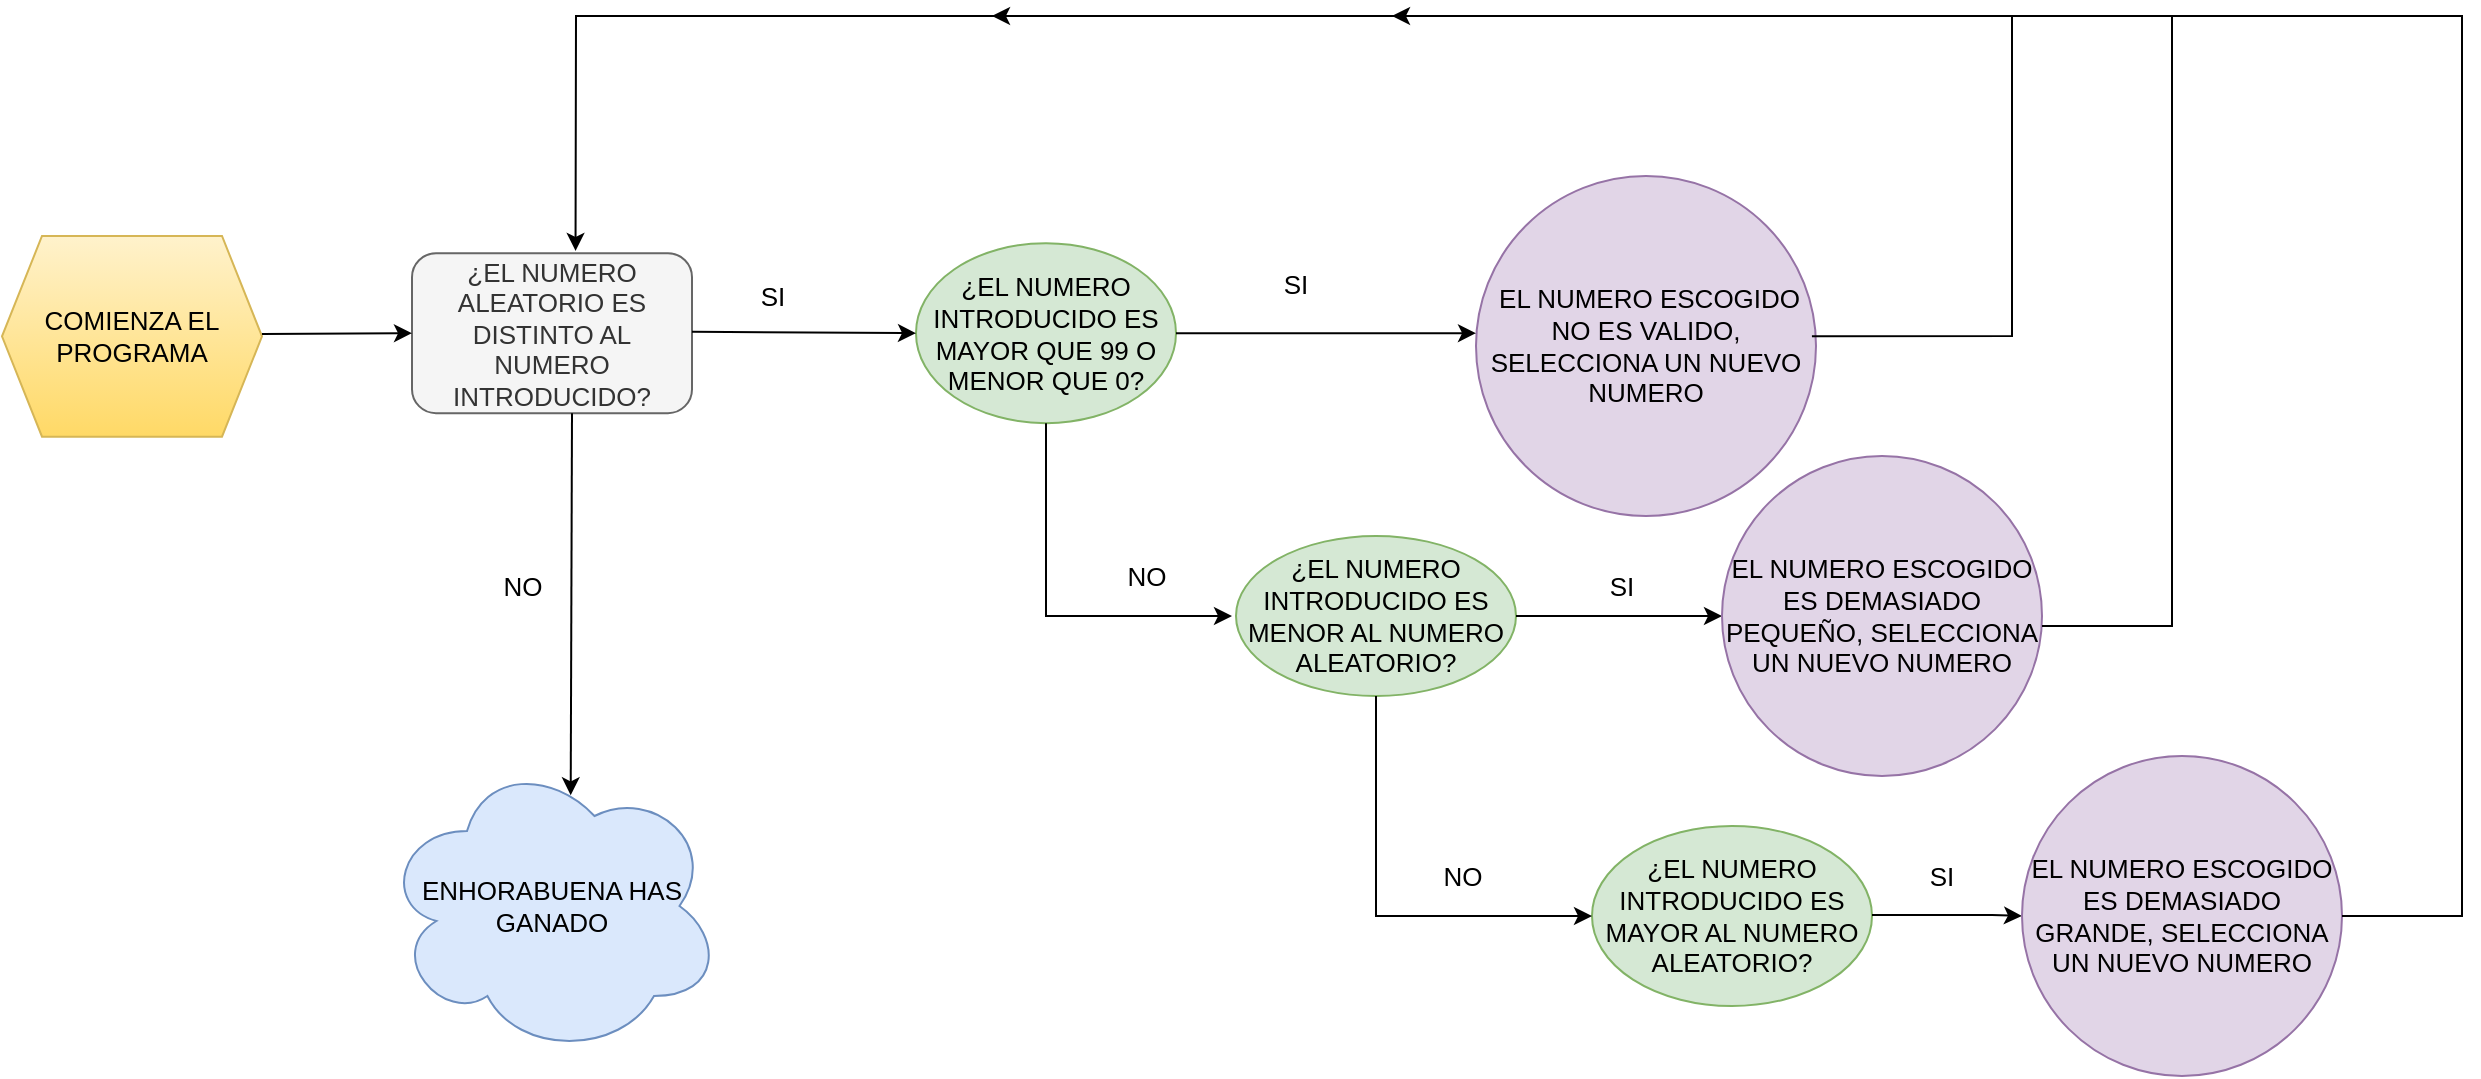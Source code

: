 <mxfile version="15.6.8" type="github"><diagram id="FTXJP4AxNm-HWmkDAblg" name="Page-1"><mxGraphModel dx="2331" dy="1850" grid="1" gridSize="10" guides="1" tooltips="1" connect="1" arrows="1" fold="1" page="1" pageScale="1" pageWidth="827" pageHeight="1169" math="0" shadow="0"><root><mxCell id="0"/><mxCell id="1" parent="0"/><mxCell id="XkxN09DI5W9OozfoWupy-3" value="¿EL NUMERO ALEATORIO ES DISTINTO AL NUMERO INTRODUCIDO?" style="rounded=1;whiteSpace=wrap;html=1;fontSize=13;fillColor=#f5f5f5;fontColor=#333333;strokeColor=#666666;" vertex="1" parent="1"><mxGeometry x="-505" y="-311.43" width="140" height="80" as="geometry"/></mxCell><mxCell id="XkxN09DI5W9OozfoWupy-6" value="¿EL NUMERO INTRODUCIDO ES MAYOR AL NUMERO ALEATORIO?" style="ellipse;whiteSpace=wrap;html=1;rounded=1;fontSize=13;fillColor=#d5e8d4;strokeColor=#82b366;" vertex="1" parent="1"><mxGeometry x="85" y="-25" width="140" height="90" as="geometry"/></mxCell><mxCell id="XkxN09DI5W9OozfoWupy-12" value="¿EL NUMERO INTRODUCIDO ES MENOR AL NUMERO ALEATORIO?" style="ellipse;whiteSpace=wrap;html=1;fontSize=13;fillColor=#d5e8d4;strokeColor=#82b366;" vertex="1" parent="1"><mxGeometry x="-93" y="-170" width="140" height="80" as="geometry"/></mxCell><mxCell id="XkxN09DI5W9OozfoWupy-14" value="¿EL NUMERO INTRODUCIDO ES MAYOR QUE 99 O MENOR QUE 0?" style="ellipse;whiteSpace=wrap;html=1;fontSize=13;fillColor=#d5e8d4;strokeColor=#82b366;" vertex="1" parent="1"><mxGeometry x="-253" y="-316.43" width="130" height="90" as="geometry"/></mxCell><mxCell id="XkxN09DI5W9OozfoWupy-16" value="SI" style="text;html=1;strokeColor=none;fillColor=none;align=center;verticalAlign=middle;whiteSpace=wrap;rounded=0;fontSize=13;" vertex="1" parent="1"><mxGeometry x="230" y="-15" width="60" height="30" as="geometry"/></mxCell><mxCell id="XkxN09DI5W9OozfoWupy-17" value="SI" style="text;html=1;strokeColor=none;fillColor=none;align=center;verticalAlign=middle;whiteSpace=wrap;rounded=0;fontSize=13;" vertex="1" parent="1"><mxGeometry x="70" y="-160" width="60" height="30" as="geometry"/></mxCell><mxCell id="XkxN09DI5W9OozfoWupy-20" value="SI" style="text;html=1;strokeColor=none;fillColor=none;align=center;verticalAlign=middle;whiteSpace=wrap;rounded=0;fontSize=13;" vertex="1" parent="1"><mxGeometry x="-93" y="-311.43" width="60" height="30" as="geometry"/></mxCell><mxCell id="XkxN09DI5W9OozfoWupy-27" value="" style="endArrow=classic;html=1;rounded=0;fontSize=13;" edge="1" parent="1"><mxGeometry width="50" height="50" relative="1" as="geometry"><mxPoint x="225" y="19.5" as="sourcePoint"/><mxPoint x="300" y="20" as="targetPoint"/><Array as="points"><mxPoint x="285" y="19.5"/></Array></mxGeometry></mxCell><mxCell id="XkxN09DI5W9OozfoWupy-30" value="EL NUMERO ESCOGIDO ES DEMASIADO GRANDE, SELECCIONA UN NUEVO NUMERO" style="ellipse;whiteSpace=wrap;html=1;aspect=fixed;fontSize=13;fillColor=#e1d5e7;strokeColor=#9673a6;" vertex="1" parent="1"><mxGeometry x="300" y="-60" width="160" height="160" as="geometry"/></mxCell><mxCell id="XkxN09DI5W9OozfoWupy-31" value="&amp;nbsp;EL NUMERO ESCOGIDO NO ES VALIDO, SELECCIONA UN NUEVO NUMERO" style="ellipse;whiteSpace=wrap;html=1;aspect=fixed;fontSize=13;fillColor=#e1d5e7;strokeColor=#9673a6;" vertex="1" parent="1"><mxGeometry x="27" y="-350" width="170" height="170" as="geometry"/></mxCell><mxCell id="XkxN09DI5W9OozfoWupy-32" value="" style="endArrow=classic;html=1;rounded=0;fontSize=13;entryX=0.584;entryY=-0.014;entryDx=0;entryDy=0;entryPerimeter=0;exitX=0.988;exitY=0.471;exitDx=0;exitDy=0;exitPerimeter=0;" edge="1" parent="1" source="XkxN09DI5W9OozfoWupy-31" target="XkxN09DI5W9OozfoWupy-3"><mxGeometry width="50" height="50" relative="1" as="geometry"><mxPoint x="195" y="-550" as="sourcePoint"/><mxPoint x="-425" y="-320" as="targetPoint"/><Array as="points"><mxPoint x="295" y="-270"/><mxPoint x="295" y="-430"/><mxPoint x="-423" y="-430"/></Array></mxGeometry></mxCell><mxCell id="XkxN09DI5W9OozfoWupy-36" value="" style="endArrow=classic;html=1;rounded=0;fontSize=13;entryX=0;entryY=0.5;entryDx=0;entryDy=0;" edge="1" parent="1" target="XkxN09DI5W9OozfoWupy-37"><mxGeometry width="50" height="50" relative="1" as="geometry"><mxPoint x="47" y="-130" as="sourcePoint"/><mxPoint x="147" y="-130" as="targetPoint"/></mxGeometry></mxCell><mxCell id="XkxN09DI5W9OozfoWupy-37" value="EL NUMERO ESCOGIDO ES DEMASIADO PEQUEÑO, SELECCIONA UN NUEVO NUMERO" style="ellipse;whiteSpace=wrap;html=1;aspect=fixed;fontSize=13;fillColor=#e1d5e7;strokeColor=#9673a6;" vertex="1" parent="1"><mxGeometry x="150" y="-210" width="160" height="160" as="geometry"/></mxCell><mxCell id="XkxN09DI5W9OozfoWupy-46" value="" style="endArrow=classic;html=1;rounded=0;fontSize=13;" edge="1" parent="1"><mxGeometry width="50" height="50" relative="1" as="geometry"><mxPoint x="-123" y="-271.43" as="sourcePoint"/><mxPoint x="27" y="-271.43" as="targetPoint"/></mxGeometry></mxCell><mxCell id="XkxN09DI5W9OozfoWupy-48" value="" style="endArrow=classic;html=1;rounded=0;fontSize=13;exitX=0.5;exitY=1;exitDx=0;exitDy=0;" edge="1" parent="1" source="XkxN09DI5W9OozfoWupy-14"><mxGeometry width="50" height="50" relative="1" as="geometry"><mxPoint x="-188" y="-210" as="sourcePoint"/><mxPoint x="-95" y="-130" as="targetPoint"/><Array as="points"><mxPoint x="-188" y="-130"/></Array></mxGeometry></mxCell><mxCell id="XkxN09DI5W9OozfoWupy-49" value="NO" style="text;html=1;align=center;verticalAlign=middle;resizable=0;points=[];autosize=1;strokeColor=none;fillColor=none;fontSize=13;" vertex="1" parent="1"><mxGeometry x="-153" y="-160" width="30" height="20" as="geometry"/></mxCell><mxCell id="XkxN09DI5W9OozfoWupy-56" value="" style="endArrow=classic;html=1;rounded=0;fontSize=13;" edge="1" parent="1"><mxGeometry width="50" height="50" relative="1" as="geometry"><mxPoint x="-23" y="-90" as="sourcePoint"/><mxPoint x="85" y="20" as="targetPoint"/><Array as="points"><mxPoint x="-23" y="20"/></Array></mxGeometry></mxCell><mxCell id="XkxN09DI5W9OozfoWupy-61" value="" style="endArrow=classic;html=1;rounded=0;fontSize=13;entryX=0;entryY=0.5;entryDx=0;entryDy=0;" edge="1" parent="1" target="XkxN09DI5W9OozfoWupy-14"><mxGeometry width="50" height="50" relative="1" as="geometry"><mxPoint x="-365" y="-272.14" as="sourcePoint"/><mxPoint x="-255" y="-272" as="targetPoint"/></mxGeometry></mxCell><mxCell id="XkxN09DI5W9OozfoWupy-64" value="NO" style="text;html=1;align=center;verticalAlign=middle;resizable=0;points=[];autosize=1;strokeColor=none;fillColor=none;fontSize=13;" vertex="1" parent="1"><mxGeometry x="5" y="-10" width="30" height="20" as="geometry"/></mxCell><mxCell id="XkxN09DI5W9OozfoWupy-71" value="" style="endArrow=classic;html=1;rounded=0;fontSize=13;" edge="1" parent="1"><mxGeometry width="50" height="50" relative="1" as="geometry"><mxPoint x="310" y="-125" as="sourcePoint"/><mxPoint x="-215" y="-430" as="targetPoint"/><Array as="points"><mxPoint x="375" y="-125"/><mxPoint x="375" y="-430"/></Array></mxGeometry></mxCell><mxCell id="XkxN09DI5W9OozfoWupy-73" value="" style="endArrow=classic;html=1;rounded=0;fontSize=13;exitX=1;exitY=0.5;exitDx=0;exitDy=0;" edge="1" parent="1" source="XkxN09DI5W9OozfoWupy-30"><mxGeometry width="50" height="50" relative="1" as="geometry"><mxPoint x="535" y="25" as="sourcePoint"/><mxPoint x="-15" y="-430" as="targetPoint"/><Array as="points"><mxPoint x="520" y="20"/><mxPoint x="520" y="-430"/></Array></mxGeometry></mxCell><mxCell id="XkxN09DI5W9OozfoWupy-74" value="SI" style="text;html=1;align=center;verticalAlign=middle;resizable=0;points=[];autosize=1;strokeColor=none;fillColor=none;fontSize=13;" vertex="1" parent="1"><mxGeometry x="-340" y="-300" width="30" height="20" as="geometry"/></mxCell><mxCell id="XkxN09DI5W9OozfoWupy-75" value="" style="endArrow=classic;html=1;rounded=0;fontSize=13;entryX=0.555;entryY=0.131;entryDx=0;entryDy=0;entryPerimeter=0;" edge="1" parent="1" target="XkxN09DI5W9OozfoWupy-76"><mxGeometry width="50" height="50" relative="1" as="geometry"><mxPoint x="-425" y="-231.43" as="sourcePoint"/><mxPoint x="-425" y="-41.43" as="targetPoint"/></mxGeometry></mxCell><mxCell id="XkxN09DI5W9OozfoWupy-76" value="ENHORABUENA HAS GANADO" style="ellipse;shape=cloud;whiteSpace=wrap;html=1;fontSize=13;fillColor=#dae8fc;strokeColor=#6c8ebf;" vertex="1" parent="1"><mxGeometry x="-520" y="-60" width="170" height="150" as="geometry"/></mxCell><mxCell id="XkxN09DI5W9OozfoWupy-77" value="COMIENZA EL PROGRAMA" style="shape=hexagon;perimeter=hexagonPerimeter2;whiteSpace=wrap;html=1;fixedSize=1;fontSize=13;fillColor=#fff2cc;strokeColor=#d6b656;gradientColor=#ffd966;" vertex="1" parent="1"><mxGeometry x="-710" y="-320" width="130" height="100.36" as="geometry"/></mxCell><mxCell id="XkxN09DI5W9OozfoWupy-78" value="" style="endArrow=classic;html=1;rounded=0;fontSize=13;entryX=0;entryY=0.5;entryDx=0;entryDy=0;" edge="1" parent="1" target="XkxN09DI5W9OozfoWupy-3"><mxGeometry width="50" height="50" relative="1" as="geometry"><mxPoint x="-580" y="-271" as="sourcePoint"/><mxPoint x="-520" y="-277" as="targetPoint"/></mxGeometry></mxCell><mxCell id="XkxN09DI5W9OozfoWupy-79" value="NO" style="text;html=1;align=center;verticalAlign=middle;resizable=0;points=[];autosize=1;strokeColor=none;fillColor=none;fontSize=13;" vertex="1" parent="1"><mxGeometry x="-465" y="-155" width="30" height="20" as="geometry"/></mxCell></root></mxGraphModel></diagram></mxfile>